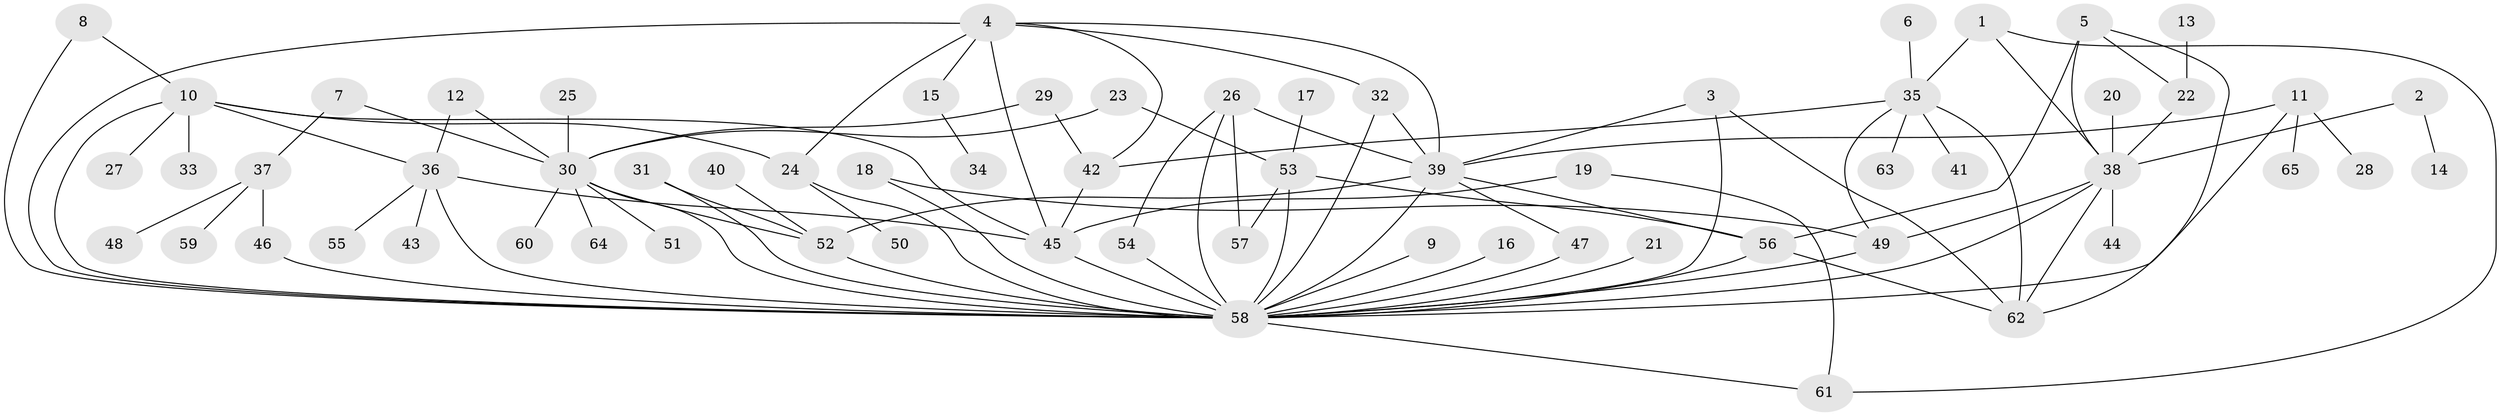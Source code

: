 // original degree distribution, {3: 0.11956521739130435, 10: 0.021739130434782608, 33: 0.010869565217391304, 2: 0.1956521739130435, 6: 0.03260869565217391, 4: 0.07608695652173914, 8: 0.021739130434782608, 7: 0.021739130434782608, 1: 0.43478260869565216, 5: 0.05434782608695652, 11: 0.010869565217391304}
// Generated by graph-tools (version 1.1) at 2025/36/03/04/25 23:36:41]
// undirected, 65 vertices, 102 edges
graph export_dot {
  node [color=gray90,style=filled];
  1;
  2;
  3;
  4;
  5;
  6;
  7;
  8;
  9;
  10;
  11;
  12;
  13;
  14;
  15;
  16;
  17;
  18;
  19;
  20;
  21;
  22;
  23;
  24;
  25;
  26;
  27;
  28;
  29;
  30;
  31;
  32;
  33;
  34;
  35;
  36;
  37;
  38;
  39;
  40;
  41;
  42;
  43;
  44;
  45;
  46;
  47;
  48;
  49;
  50;
  51;
  52;
  53;
  54;
  55;
  56;
  57;
  58;
  59;
  60;
  61;
  62;
  63;
  64;
  65;
  1 -- 35 [weight=1.0];
  1 -- 38 [weight=1.0];
  1 -- 61 [weight=1.0];
  2 -- 14 [weight=1.0];
  2 -- 38 [weight=1.0];
  3 -- 39 [weight=1.0];
  3 -- 58 [weight=1.0];
  3 -- 62 [weight=1.0];
  4 -- 15 [weight=1.0];
  4 -- 24 [weight=1.0];
  4 -- 32 [weight=1.0];
  4 -- 39 [weight=1.0];
  4 -- 42 [weight=1.0];
  4 -- 45 [weight=1.0];
  4 -- 58 [weight=1.0];
  5 -- 22 [weight=1.0];
  5 -- 38 [weight=1.0];
  5 -- 56 [weight=1.0];
  5 -- 62 [weight=1.0];
  6 -- 35 [weight=1.0];
  7 -- 30 [weight=1.0];
  7 -- 37 [weight=1.0];
  8 -- 10 [weight=1.0];
  8 -- 58 [weight=1.0];
  9 -- 58 [weight=1.0];
  10 -- 24 [weight=1.0];
  10 -- 27 [weight=1.0];
  10 -- 33 [weight=1.0];
  10 -- 36 [weight=1.0];
  10 -- 45 [weight=1.0];
  10 -- 58 [weight=1.0];
  11 -- 28 [weight=1.0];
  11 -- 39 [weight=1.0];
  11 -- 58 [weight=1.0];
  11 -- 65 [weight=1.0];
  12 -- 30 [weight=1.0];
  12 -- 36 [weight=1.0];
  13 -- 22 [weight=1.0];
  15 -- 34 [weight=1.0];
  16 -- 58 [weight=1.0];
  17 -- 53 [weight=1.0];
  18 -- 49 [weight=1.0];
  18 -- 58 [weight=1.0];
  19 -- 45 [weight=1.0];
  19 -- 61 [weight=1.0];
  20 -- 38 [weight=1.0];
  21 -- 58 [weight=1.0];
  22 -- 38 [weight=1.0];
  23 -- 30 [weight=1.0];
  23 -- 53 [weight=1.0];
  24 -- 50 [weight=1.0];
  24 -- 58 [weight=1.0];
  25 -- 30 [weight=1.0];
  26 -- 39 [weight=1.0];
  26 -- 54 [weight=1.0];
  26 -- 57 [weight=2.0];
  26 -- 58 [weight=2.0];
  29 -- 30 [weight=1.0];
  29 -- 42 [weight=1.0];
  30 -- 51 [weight=1.0];
  30 -- 52 [weight=1.0];
  30 -- 58 [weight=1.0];
  30 -- 60 [weight=1.0];
  30 -- 64 [weight=1.0];
  31 -- 52 [weight=1.0];
  31 -- 58 [weight=1.0];
  32 -- 39 [weight=1.0];
  32 -- 58 [weight=1.0];
  35 -- 41 [weight=1.0];
  35 -- 42 [weight=1.0];
  35 -- 49 [weight=1.0];
  35 -- 62 [weight=2.0];
  35 -- 63 [weight=1.0];
  36 -- 43 [weight=1.0];
  36 -- 45 [weight=1.0];
  36 -- 55 [weight=1.0];
  36 -- 58 [weight=1.0];
  37 -- 46 [weight=1.0];
  37 -- 48 [weight=1.0];
  37 -- 59 [weight=1.0];
  38 -- 44 [weight=1.0];
  38 -- 49 [weight=1.0];
  38 -- 58 [weight=1.0];
  38 -- 62 [weight=1.0];
  39 -- 47 [weight=1.0];
  39 -- 52 [weight=1.0];
  39 -- 56 [weight=1.0];
  39 -- 58 [weight=1.0];
  40 -- 52 [weight=1.0];
  42 -- 45 [weight=1.0];
  45 -- 58 [weight=1.0];
  46 -- 58 [weight=1.0];
  47 -- 58 [weight=1.0];
  49 -- 58 [weight=1.0];
  52 -- 58 [weight=1.0];
  53 -- 56 [weight=1.0];
  53 -- 57 [weight=1.0];
  53 -- 58 [weight=2.0];
  54 -- 58 [weight=1.0];
  56 -- 58 [weight=1.0];
  56 -- 62 [weight=1.0];
  58 -- 61 [weight=1.0];
}
